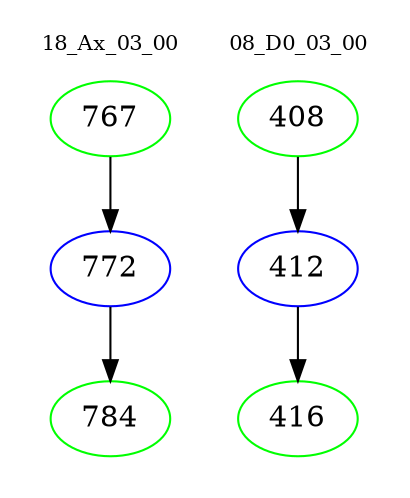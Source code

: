 digraph{
subgraph cluster_0 {
color = white
label = "18_Ax_03_00";
fontsize=10;
T0_767 [label="767", color="green"]
T0_767 -> T0_772 [color="black"]
T0_772 [label="772", color="blue"]
T0_772 -> T0_784 [color="black"]
T0_784 [label="784", color="green"]
}
subgraph cluster_1 {
color = white
label = "08_D0_03_00";
fontsize=10;
T1_408 [label="408", color="green"]
T1_408 -> T1_412 [color="black"]
T1_412 [label="412", color="blue"]
T1_412 -> T1_416 [color="black"]
T1_416 [label="416", color="green"]
}
}
